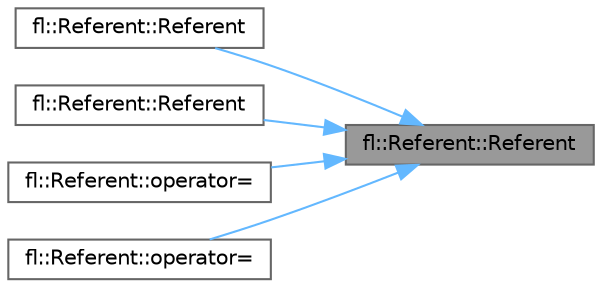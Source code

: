 digraph "fl::Referent::Referent"
{
 // LATEX_PDF_SIZE
  bgcolor="transparent";
  edge [fontname=Helvetica,fontsize=10,labelfontname=Helvetica,labelfontsize=10];
  node [fontname=Helvetica,fontsize=10,shape=box,height=0.2,width=0.4];
  rankdir="RL";
  Node1 [id="Node000001",label="fl::Referent::Referent",height=0.2,width=0.4,color="gray40", fillcolor="grey60", style="filled", fontcolor="black",tooltip=" "];
  Node1 -> Node2 [id="edge1_Node000001_Node000002",dir="back",color="steelblue1",style="solid",tooltip=" "];
  Node2 [id="Node000002",label="fl::Referent::Referent",height=0.2,width=0.4,color="grey40", fillcolor="white", style="filled",URL="$d6/d16/classfl_1_1_referent_a5fdf6a65b963a1ea6c8f0080dfe89f24.html#a5fdf6a65b963a1ea6c8f0080dfe89f24",tooltip=" "];
  Node1 -> Node3 [id="edge2_Node000001_Node000003",dir="back",color="steelblue1",style="solid",tooltip=" "];
  Node3 [id="Node000003",label="fl::Referent::Referent",height=0.2,width=0.4,color="grey40", fillcolor="white", style="filled",URL="$d6/d16/classfl_1_1_referent_afd9ee0a5e76d8a2d97f568702f1d18e9.html#afd9ee0a5e76d8a2d97f568702f1d18e9",tooltip=" "];
  Node1 -> Node4 [id="edge3_Node000001_Node000004",dir="back",color="steelblue1",style="solid",tooltip=" "];
  Node4 [id="Node000004",label="fl::Referent::operator=",height=0.2,width=0.4,color="grey40", fillcolor="white", style="filled",URL="$d6/d16/classfl_1_1_referent_a23c6877807f326bf08172a21e4e7f482.html#a23c6877807f326bf08172a21e4e7f482",tooltip=" "];
  Node1 -> Node5 [id="edge4_Node000001_Node000005",dir="back",color="steelblue1",style="solid",tooltip=" "];
  Node5 [id="Node000005",label="fl::Referent::operator=",height=0.2,width=0.4,color="grey40", fillcolor="white", style="filled",URL="$d6/d16/classfl_1_1_referent_a2edee6ac26370af268b2d2770886b0d0.html#a2edee6ac26370af268b2d2770886b0d0",tooltip=" "];
}

